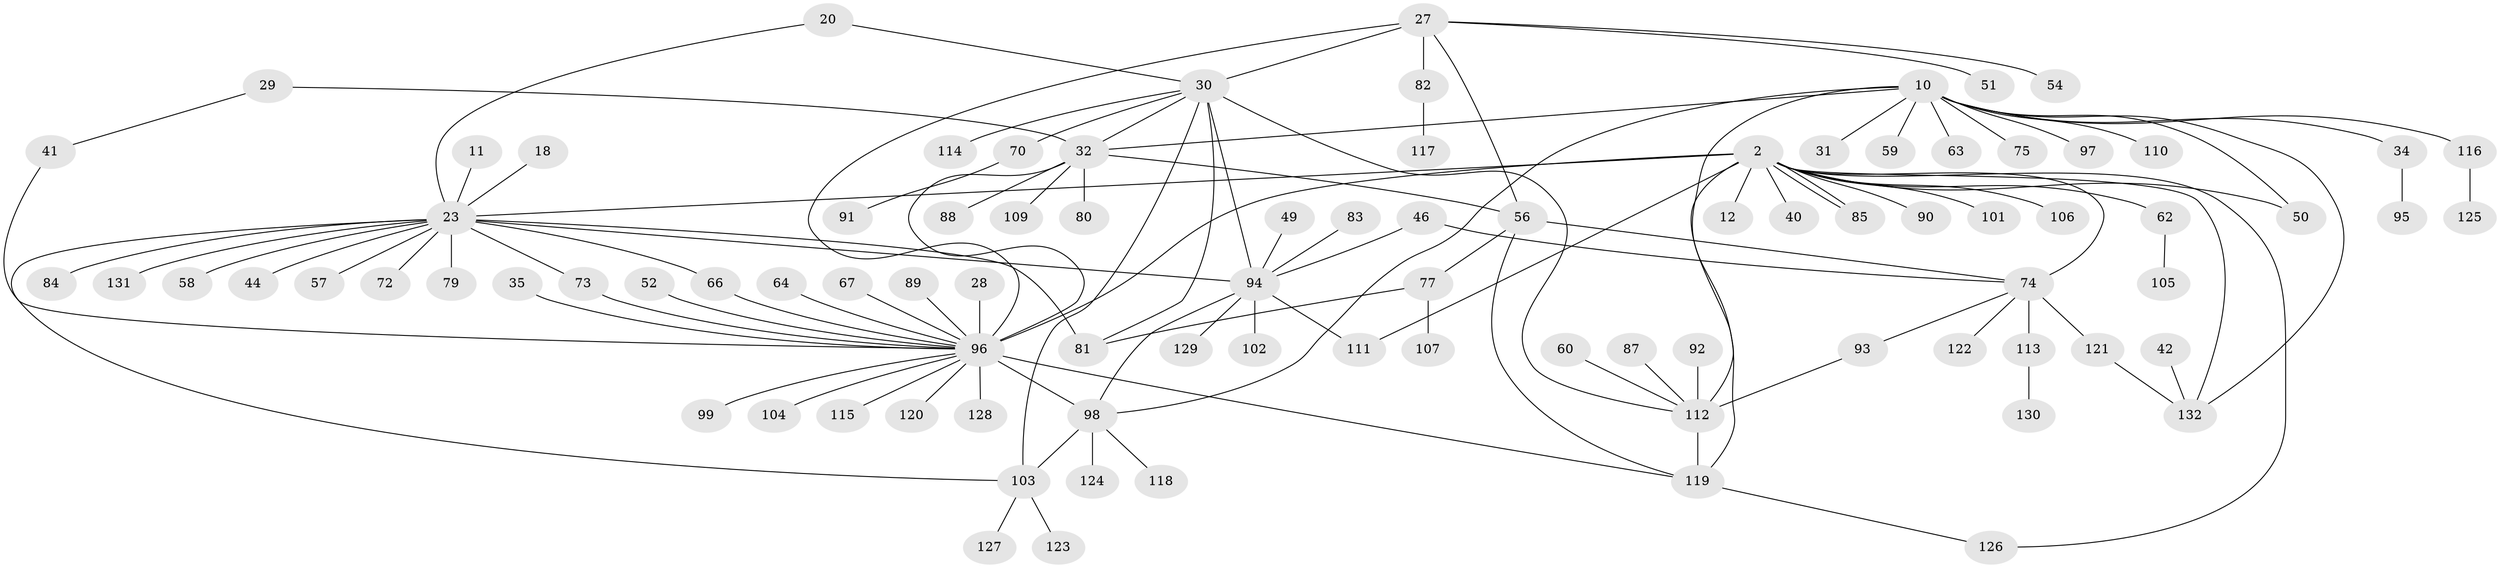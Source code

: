 // original degree distribution, {10: 0.015151515151515152, 26: 0.007575757575757576, 2: 0.20454545454545456, 18: 0.007575757575757576, 5: 0.03787878787878788, 8: 0.007575757575757576, 9: 0.015151515151515152, 4: 0.06060606060606061, 3: 0.12121212121212122, 15: 0.007575757575757576, 1: 0.48484848484848486, 7: 0.015151515151515152, 6: 0.015151515151515152}
// Generated by graph-tools (version 1.1) at 2025/50/03/04/25 21:50:34]
// undirected, 92 vertices, 117 edges
graph export_dot {
graph [start="1"]
  node [color=gray90,style=filled];
  2;
  10;
  11;
  12;
  18;
  20;
  23 [super="+4"];
  27;
  28;
  29;
  30 [super="+6"];
  31;
  32 [super="+7"];
  34;
  35;
  40 [super="+3"];
  41;
  42;
  44;
  46;
  49;
  50 [super="+33"];
  51;
  52;
  54;
  56 [super="+19"];
  57;
  58;
  59;
  60;
  62;
  63;
  64 [super="+13"];
  66 [super="+25+39"];
  67;
  70 [super="+37+47"];
  72;
  73;
  74 [super="+43+65"];
  75;
  77 [super="+61"];
  79;
  80;
  81;
  82 [super="+76"];
  83;
  84;
  85 [super="+69"];
  87;
  88;
  89;
  90;
  91;
  92;
  93;
  94 [super="+21"];
  95;
  96 [super="+14+86+24"];
  97;
  98 [super="+78"];
  99;
  101;
  102;
  103 [super="+100"];
  104;
  105;
  106;
  107;
  109;
  110;
  111;
  112 [super="+5+55"];
  113;
  114;
  115;
  116 [super="+48"];
  117;
  118;
  119 [super="+68+45"];
  120;
  121 [super="+108"];
  122;
  123;
  124;
  125;
  126;
  127;
  128;
  129;
  130;
  131;
  132 [super="+9"];
  2 -- 12;
  2 -- 23 [weight=2];
  2 -- 50;
  2 -- 62;
  2 -- 74 [weight=3];
  2 -- 85 [weight=2];
  2 -- 85;
  2 -- 90;
  2 -- 96 [weight=6];
  2 -- 101;
  2 -- 106;
  2 -- 111;
  2 -- 126;
  2 -- 132;
  2 -- 112 [weight=2];
  2 -- 40;
  10 -- 31;
  10 -- 34;
  10 -- 59;
  10 -- 63;
  10 -- 75;
  10 -- 97;
  10 -- 110;
  10 -- 132;
  10 -- 50;
  10 -- 116;
  10 -- 32;
  10 -- 119 [weight=2];
  10 -- 98;
  11 -- 23;
  18 -- 23;
  20 -- 30;
  20 -- 23;
  23 -- 131;
  23 -- 72;
  23 -- 73;
  23 -- 79;
  23 -- 81;
  23 -- 84;
  23 -- 94;
  23 -- 103;
  23 -- 44;
  23 -- 57;
  23 -- 58;
  23 -- 66;
  27 -- 30 [weight=2];
  27 -- 51;
  27 -- 54;
  27 -- 56 [weight=2];
  27 -- 96 [weight=2];
  27 -- 82;
  28 -- 96;
  29 -- 41;
  29 -- 32;
  30 -- 81;
  30 -- 114;
  30 -- 94 [weight=2];
  30 -- 112;
  30 -- 70;
  30 -- 32;
  30 -- 103;
  32 -- 96;
  32 -- 109;
  32 -- 80;
  32 -- 88;
  32 -- 56;
  34 -- 95;
  35 -- 96;
  41 -- 96;
  42 -- 132;
  46 -- 94;
  46 -- 74;
  49 -- 94;
  52 -- 96;
  56 -- 119;
  56 -- 74;
  56 -- 77;
  60 -- 112;
  62 -- 105;
  64 -- 96 [weight=2];
  66 -- 96;
  67 -- 96;
  70 -- 91;
  73 -- 96;
  74 -- 122;
  74 -- 113;
  74 -- 93;
  74 -- 121;
  77 -- 81;
  77 -- 107;
  82 -- 117;
  83 -- 94;
  87 -- 112;
  89 -- 96;
  92 -- 112;
  93 -- 112;
  94 -- 129;
  94 -- 102;
  94 -- 111;
  94 -- 98;
  96 -- 98 [weight=2];
  96 -- 115;
  96 -- 128;
  96 -- 120;
  96 -- 119 [weight=2];
  96 -- 99;
  96 -- 104;
  98 -- 118;
  98 -- 124;
  98 -- 103;
  103 -- 127;
  103 -- 123;
  112 -- 119;
  113 -- 130;
  116 -- 125;
  119 -- 126;
  121 -- 132;
}
